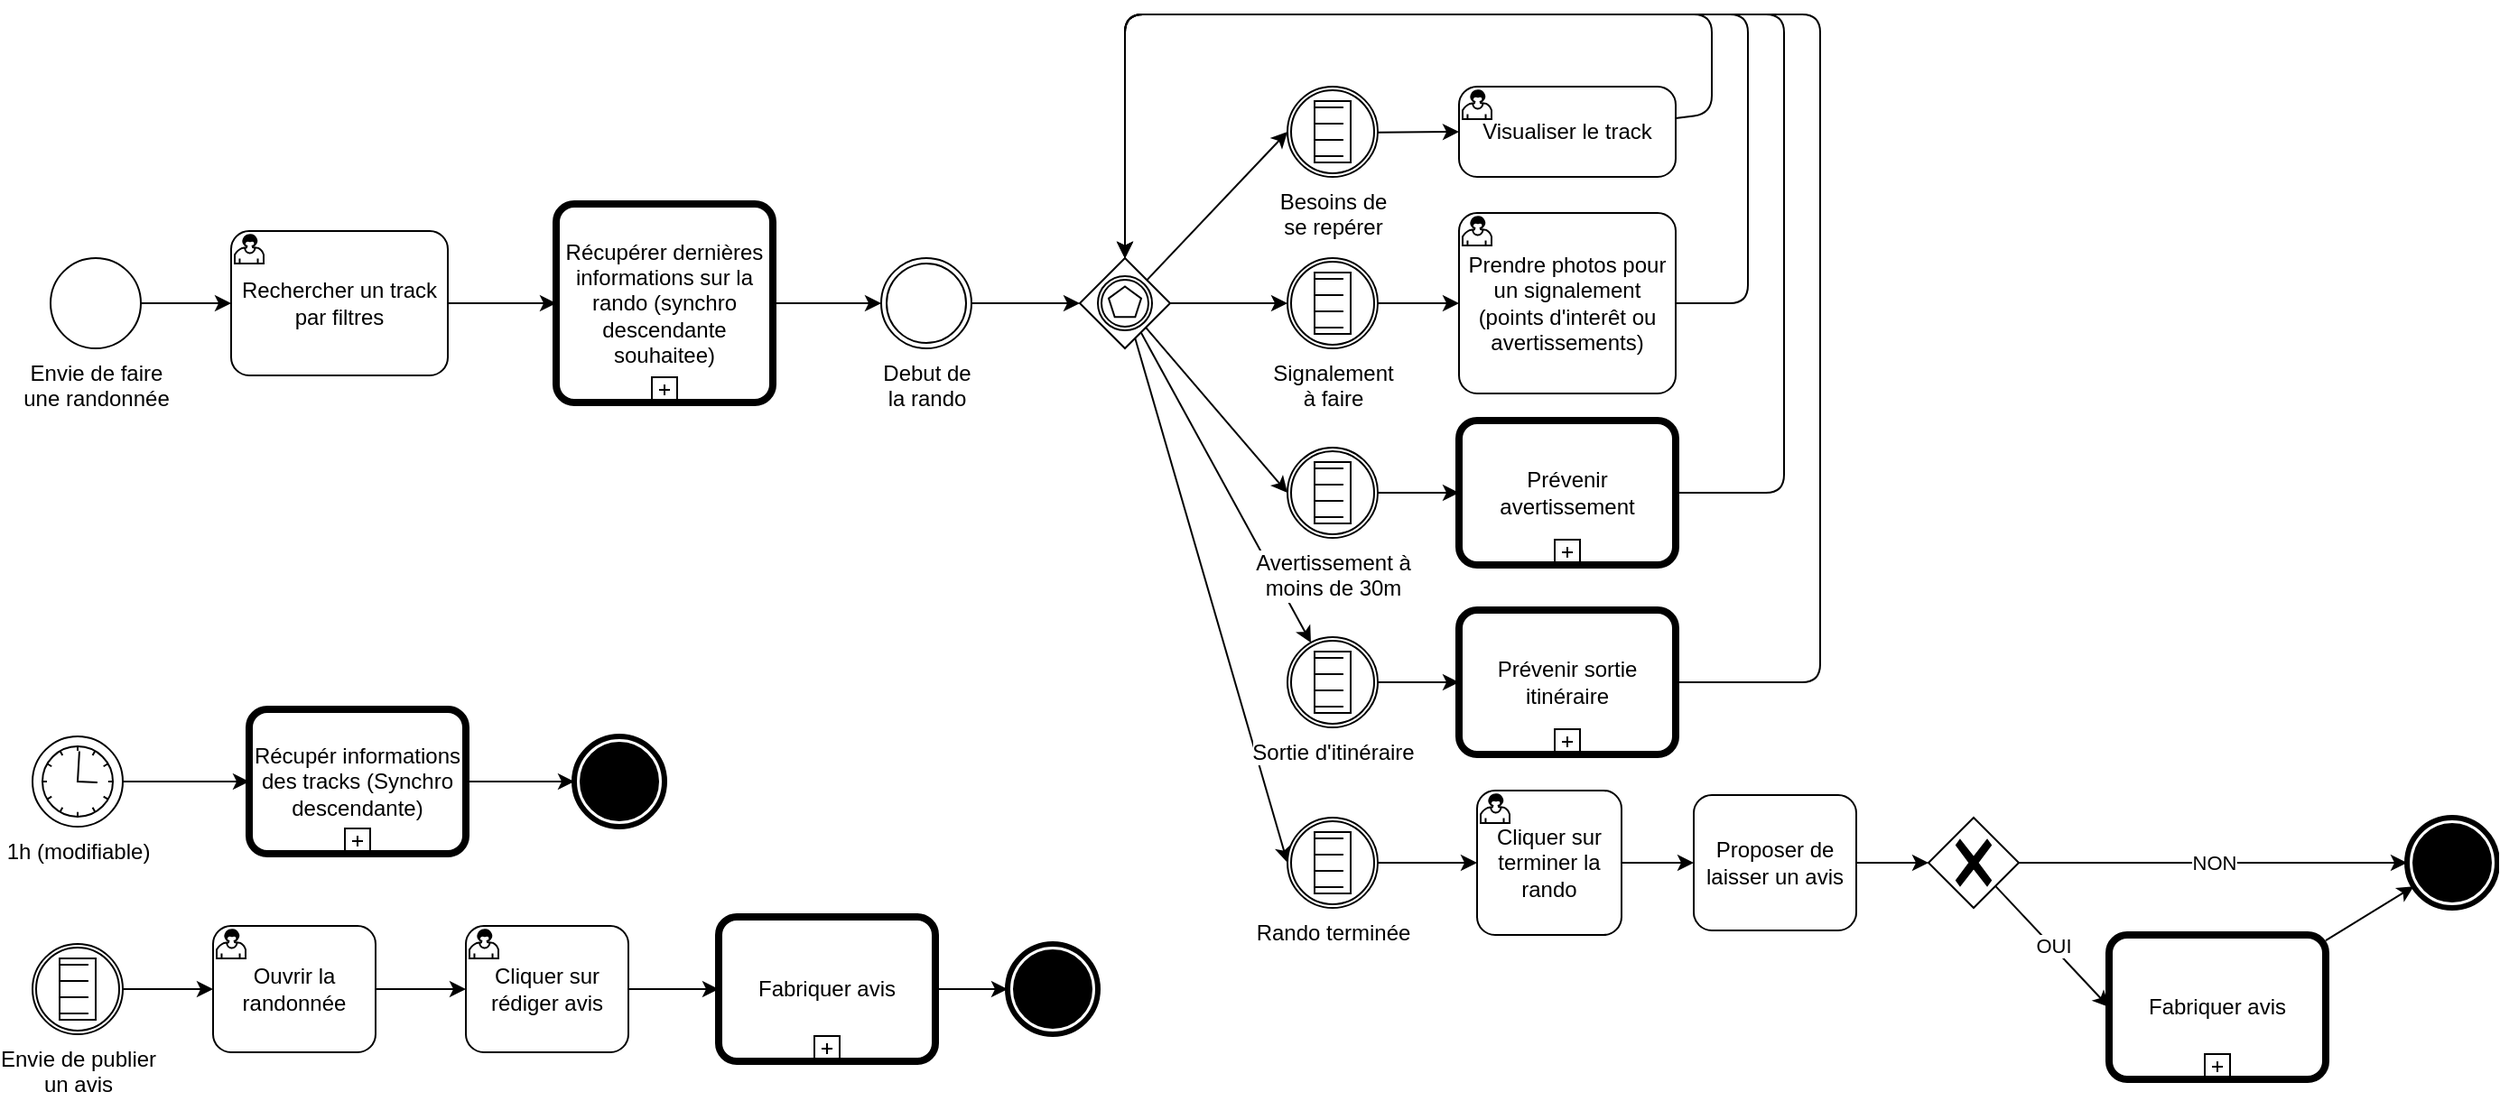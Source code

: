 <mxfile>
    <diagram id="I5UC-tbMTaxYKo_7IEy1" name="Page-1">
        <mxGraphModel dx="1810" dy="509" grid="1" gridSize="10" guides="1" tooltips="1" connect="1" arrows="1" fold="1" page="1" pageScale="1" pageWidth="850" pageHeight="1100" math="0" shadow="0">
            <root>
                <mxCell id="0"/>
                <mxCell id="1" parent="0"/>
                <mxCell id="7" style="edgeStyle=none;html=1;" parent="1" source="2" target="3" edge="1">
                    <mxGeometry relative="1" as="geometry"/>
                </mxCell>
                <mxCell id="2" value="Envie de faire&lt;br&gt;une randonnée" style="points=[[0.145,0.145,0],[0.5,0,0],[0.855,0.145,0],[1,0.5,0],[0.855,0.855,0],[0.5,1,0],[0.145,0.855,0],[0,0.5,0]];shape=mxgraph.bpmn.event;html=1;verticalLabelPosition=bottom;labelBackgroundColor=#ffffff;verticalAlign=top;align=center;perimeter=ellipsePerimeter;outlineConnect=0;aspect=fixed;outline=standard;symbol=general;" parent="1" vertex="1">
                    <mxGeometry x="-820" y="145" width="50" height="50" as="geometry"/>
                </mxCell>
                <mxCell id="50" style="edgeStyle=none;html=1;" parent="1" source="3" target="18" edge="1">
                    <mxGeometry relative="1" as="geometry"/>
                </mxCell>
                <mxCell id="3" value="Rechercher un track par filtres" style="points=[[0.25,0,0],[0.5,0,0],[0.75,0,0],[1,0.25,0],[1,0.5,0],[1,0.75,0],[0.75,1,0],[0.5,1,0],[0.25,1,0],[0,0.75,0],[0,0.5,0],[0,0.25,0]];shape=mxgraph.bpmn.task;whiteSpace=wrap;rectStyle=rounded;size=10;html=1;taskMarker=user;" parent="1" vertex="1">
                    <mxGeometry x="-720" y="130" width="120" height="80" as="geometry"/>
                </mxCell>
                <mxCell id="90" style="edgeStyle=none;html=1;" parent="1" source="11" target="79" edge="1">
                    <mxGeometry relative="1" as="geometry"/>
                </mxCell>
                <mxCell id="11" value="Debut de &lt;br&gt;la rando" style="points=[[0.145,0.145,0],[0.5,0,0],[0.855,0.145,0],[1,0.5,0],[0.855,0.855,0],[0.5,1,0],[0.145,0.855,0],[0,0.5,0]];shape=mxgraph.bpmn.event;html=1;verticalLabelPosition=bottom;labelBackgroundColor=#ffffff;verticalAlign=top;align=center;perimeter=ellipsePerimeter;outlineConnect=0;aspect=fixed;outline=throwing;symbol=general;" parent="1" vertex="1">
                    <mxGeometry x="-360" y="145" width="50" height="50" as="geometry"/>
                </mxCell>
                <mxCell id="51" style="edgeStyle=none;html=1;" parent="1" source="18" target="11" edge="1">
                    <mxGeometry relative="1" as="geometry"/>
                </mxCell>
                <mxCell id="18" value="Récupérer dernières informations sur la rando (synchro descendante souhaitee)" style="points=[[0.25,0,0],[0.5,0,0],[0.75,0,0],[1,0.25,0],[1,0.5,0],[1,0.75,0],[0.75,1,0],[0.5,1,0],[0.25,1,0],[0,0.75,0],[0,0.5,0],[0,0.25,0]];shape=mxgraph.bpmn.task;whiteSpace=wrap;rectStyle=rounded;size=10;html=1;bpmnShapeType=call;isLoopSub=1;" parent="1" vertex="1">
                    <mxGeometry x="-540" y="115" width="120" height="110" as="geometry"/>
                </mxCell>
                <mxCell id="86" style="edgeStyle=none;html=1;" parent="1" source="41" target="79" edge="1">
                    <mxGeometry relative="1" as="geometry">
                        <mxPoint x="-280" y="150" as="targetPoint"/>
                        <Array as="points">
                            <mxPoint x="100" y="65"/>
                            <mxPoint x="100" y="10"/>
                            <mxPoint x="-225" y="10"/>
                        </Array>
                    </mxGeometry>
                </mxCell>
                <mxCell id="41" value="Visualiser le track" style="points=[[0.25,0,0],[0.5,0,0],[0.75,0,0],[1,0.25,0],[1,0.5,0],[1,0.75,0],[0.75,1,0],[0.5,1,0],[0.25,1,0],[0,0.75,0],[0,0.5,0],[0,0.25,0]];shape=mxgraph.bpmn.task;whiteSpace=wrap;rectStyle=rounded;size=10;html=1;taskMarker=user;" parent="1" vertex="1">
                    <mxGeometry x="-40" y="50" width="120" height="50" as="geometry"/>
                </mxCell>
                <mxCell id="46" style="edgeStyle=none;html=1;" parent="1" source="116" target="118" edge="1">
                    <mxGeometry relative="1" as="geometry">
                        <mxPoint x="-70" y="480" as="sourcePoint"/>
                    </mxGeometry>
                </mxCell>
                <mxCell id="48" style="edgeStyle=none;html=1;" parent="1" source="45" target="47" edge="1">
                    <mxGeometry relative="1" as="geometry"/>
                </mxCell>
                <mxCell id="45" value="Fabriquer avis" style="points=[[0.25,0,0],[0.5,0,0],[0.75,0,0],[1,0.25,0],[1,0.5,0],[1,0.75,0],[0.75,1,0],[0.5,1,0],[0.25,1,0],[0,0.75,0],[0,0.5,0],[0,0.25,0]];shape=mxgraph.bpmn.task;whiteSpace=wrap;rectStyle=rounded;size=10;html=1;bpmnShapeType=call;isLoopSub=1;" parent="1" vertex="1">
                    <mxGeometry x="320" y="520" width="120" height="80" as="geometry"/>
                </mxCell>
                <mxCell id="47" value="" style="points=[[0.145,0.145,0],[0.5,0,0],[0.855,0.145,0],[1,0.5,0],[0.855,0.855,0],[0.5,1,0],[0.145,0.855,0],[0,0.5,0]];shape=mxgraph.bpmn.event;html=1;verticalLabelPosition=bottom;labelBackgroundColor=#ffffff;verticalAlign=top;align=center;perimeter=ellipsePerimeter;outlineConnect=0;aspect=fixed;outline=end;symbol=terminate;" parent="1" vertex="1">
                    <mxGeometry x="485" y="455" width="50" height="50" as="geometry"/>
                </mxCell>
                <mxCell id="92" style="edgeStyle=none;html=1;" parent="1" source="55" target="79" edge="1">
                    <mxGeometry relative="1" as="geometry">
                        <mxPoint x="240" y="50" as="targetPoint"/>
                        <Array as="points">
                            <mxPoint x="120" y="170"/>
                            <mxPoint x="120" y="10"/>
                            <mxPoint x="-225" y="10"/>
                        </Array>
                    </mxGeometry>
                </mxCell>
                <mxCell id="55" value="Prendre photos pour un signalement (points d'interêt ou avertissements)" style="points=[[0.25,0,0],[0.5,0,0],[0.75,0,0],[1,0.25,0],[1,0.5,0],[1,0.75,0],[0.75,1,0],[0.5,1,0],[0.25,1,0],[0,0.75,0],[0,0.5,0],[0,0.25,0]];shape=mxgraph.bpmn.task;whiteSpace=wrap;rectStyle=rounded;size=10;html=1;taskMarker=user;" parent="1" vertex="1">
                    <mxGeometry x="-40" y="120" width="120" height="100" as="geometry"/>
                </mxCell>
                <mxCell id="89" style="edgeStyle=none;html=1;" parent="1" source="56" target="79" edge="1">
                    <mxGeometry relative="1" as="geometry">
                        <mxPoint x="-280" y="150" as="targetPoint"/>
                        <Array as="points">
                            <mxPoint x="140" y="275"/>
                            <mxPoint x="140" y="10"/>
                            <mxPoint x="-225" y="10"/>
                        </Array>
                    </mxGeometry>
                </mxCell>
                <mxCell id="56" value="Prévenir avertissement" style="points=[[0.25,0,0],[0.5,0,0],[0.75,0,0],[1,0.25,0],[1,0.5,0],[1,0.75,0],[0.75,1,0],[0.5,1,0],[0.25,1,0],[0,0.75,0],[0,0.5,0],[0,0.25,0]];shape=mxgraph.bpmn.task;whiteSpace=wrap;rectStyle=rounded;size=10;html=1;bpmnShapeType=call;isLoopSub=1;" parent="1" vertex="1">
                    <mxGeometry x="-40" y="235" width="120" height="80" as="geometry"/>
                </mxCell>
                <mxCell id="73" style="edgeStyle=none;html=1;" parent="1" source="71" target="72" edge="1">
                    <mxGeometry relative="1" as="geometry"/>
                </mxCell>
                <mxCell id="71" value="1h (modifiable)" style="points=[[0.145,0.145,0],[0.5,0,0],[0.855,0.145,0],[1,0.5,0],[0.855,0.855,0],[0.5,1,0],[0.145,0.855,0],[0,0.5,0]];shape=mxgraph.bpmn.event;html=1;verticalLabelPosition=bottom;labelBackgroundColor=#ffffff;verticalAlign=top;align=center;perimeter=ellipsePerimeter;outlineConnect=0;aspect=fixed;outline=standard;symbol=timer;" parent="1" vertex="1">
                    <mxGeometry x="-830" y="410" width="50" height="50" as="geometry"/>
                </mxCell>
                <mxCell id="75" style="edgeStyle=none;html=1;" parent="1" source="72" target="74" edge="1">
                    <mxGeometry relative="1" as="geometry"/>
                </mxCell>
                <mxCell id="72" value="Récupér informations des tracks (Synchro descendante)" style="points=[[0.25,0,0],[0.5,0,0],[0.75,0,0],[1,0.25,0],[1,0.5,0],[1,0.75,0],[0.75,1,0],[0.5,1,0],[0.25,1,0],[0,0.75,0],[0,0.5,0],[0,0.25,0]];shape=mxgraph.bpmn.task;whiteSpace=wrap;rectStyle=rounded;size=10;html=1;bpmnShapeType=call;isLoopSub=1;" parent="1" vertex="1">
                    <mxGeometry x="-710" y="395" width="120" height="80" as="geometry"/>
                </mxCell>
                <mxCell id="74" value="" style="points=[[0.145,0.145,0],[0.5,0,0],[0.855,0.145,0],[1,0.5,0],[0.855,0.855,0],[0.5,1,0],[0.145,0.855,0],[0,0.5,0]];shape=mxgraph.bpmn.event;html=1;verticalLabelPosition=bottom;labelBackgroundColor=#ffffff;verticalAlign=top;align=center;perimeter=ellipsePerimeter;outlineConnect=0;aspect=fixed;outline=end;symbol=terminate;" parent="1" vertex="1">
                    <mxGeometry x="-530" y="410" width="50" height="50" as="geometry"/>
                </mxCell>
                <mxCell id="84" style="edgeStyle=none;html=1;entryX=0;entryY=0.5;entryDx=0;entryDy=0;entryPerimeter=0;" parent="1" source="79" target="116" edge="1">
                    <mxGeometry relative="1" as="geometry">
                        <mxPoint x="-135" y="480" as="targetPoint"/>
                    </mxGeometry>
                </mxCell>
                <mxCell id="108" style="edgeStyle=none;html=1;entryX=0;entryY=0.5;entryDx=0;entryDy=0;entryPerimeter=0;" parent="1" source="79" target="104" edge="1">
                    <mxGeometry relative="1" as="geometry"/>
                </mxCell>
                <mxCell id="109" style="edgeStyle=none;html=1;entryX=0;entryY=0.5;entryDx=0;entryDy=0;entryPerimeter=0;" parent="1" source="79" target="103" edge="1">
                    <mxGeometry relative="1" as="geometry"/>
                </mxCell>
                <mxCell id="110" style="edgeStyle=none;html=1;entryX=0;entryY=0.5;entryDx=0;entryDy=0;entryPerimeter=0;" parent="1" source="79" target="100" edge="1">
                    <mxGeometry relative="1" as="geometry"/>
                </mxCell>
                <mxCell id="115" style="edgeStyle=none;html=1;" parent="1" source="79" target="113" edge="1">
                    <mxGeometry relative="1" as="geometry"/>
                </mxCell>
                <mxCell id="79" value="" style="points=[[0.25,0.25,0],[0.5,0,0],[0.75,0.25,0],[1,0.5,0],[0.75,0.75,0],[0.5,1,0],[0.25,0.75,0],[0,0.5,0]];shape=mxgraph.bpmn.gateway2;html=1;verticalLabelPosition=bottom;labelBackgroundColor=#ffffff;verticalAlign=top;align=center;perimeter=rhombusPerimeter;outlineConnect=0;outline=catching;symbol=multiple;" parent="1" vertex="1">
                    <mxGeometry x="-250" y="145" width="50" height="50" as="geometry"/>
                </mxCell>
                <mxCell id="117" style="edgeStyle=none;html=1;" parent="1" source="95" target="79" edge="1">
                    <mxGeometry relative="1" as="geometry">
                        <Array as="points">
                            <mxPoint x="160" y="380"/>
                            <mxPoint x="160" y="10"/>
                            <mxPoint x="-225" y="10"/>
                        </Array>
                    </mxGeometry>
                </mxCell>
                <mxCell id="95" value="Prévenir sortie itinéraire" style="points=[[0.25,0,0],[0.5,0,0],[0.75,0,0],[1,0.25,0],[1,0.5,0],[1,0.75,0],[0.75,1,0],[0.5,1,0],[0.25,1,0],[0,0.75,0],[0,0.5,0],[0,0.25,0]];shape=mxgraph.bpmn.task;whiteSpace=wrap;rectStyle=rounded;size=10;html=1;bpmnShapeType=call;isLoopSub=1;" parent="1" vertex="1">
                    <mxGeometry x="-40" y="340" width="120" height="80" as="geometry"/>
                </mxCell>
                <mxCell id="107" style="edgeStyle=none;html=1;" parent="1" source="100" target="56" edge="1">
                    <mxGeometry relative="1" as="geometry"/>
                </mxCell>
                <mxCell id="100" value="Avertissement à&lt;br style=&quot;border-color: var(--border-color);&quot;&gt;moins de 30m" style="points=[[0.145,0.145,0],[0.5,0,0],[0.855,0.145,0],[1,0.5,0],[0.855,0.855,0],[0.5,1,0],[0.145,0.855,0],[0,0.5,0]];shape=mxgraph.bpmn.event;html=1;verticalLabelPosition=bottom;labelBackgroundColor=#ffffff;verticalAlign=top;align=center;perimeter=ellipsePerimeter;outlineConnect=0;aspect=fixed;outline=catching;symbol=conditional;" parent="1" vertex="1">
                    <mxGeometry x="-135" y="250" width="50" height="50" as="geometry"/>
                </mxCell>
                <mxCell id="106" style="edgeStyle=none;html=1;" parent="1" source="103" target="55" edge="1">
                    <mxGeometry relative="1" as="geometry"/>
                </mxCell>
                <mxCell id="103" value="Signalement&lt;br style=&quot;border-color: var(--border-color);&quot;&gt;à faire" style="points=[[0.145,0.145,0],[0.5,0,0],[0.855,0.145,0],[1,0.5,0],[0.855,0.855,0],[0.5,1,0],[0.145,0.855,0],[0,0.5,0]];shape=mxgraph.bpmn.event;html=1;verticalLabelPosition=bottom;labelBackgroundColor=#ffffff;verticalAlign=top;align=center;perimeter=ellipsePerimeter;outlineConnect=0;aspect=fixed;outline=catching;symbol=conditional;" parent="1" vertex="1">
                    <mxGeometry x="-135" y="145" width="50" height="50" as="geometry"/>
                </mxCell>
                <mxCell id="105" style="edgeStyle=none;html=1;" parent="1" source="104" target="41" edge="1">
                    <mxGeometry relative="1" as="geometry"/>
                </mxCell>
                <mxCell id="104" value="Besoins de&lt;br style=&quot;border-color: var(--border-color);&quot;&gt;se repérer" style="points=[[0.145,0.145,0],[0.5,0,0],[0.855,0.145,0],[1,0.5,0],[0.855,0.855,0],[0.5,1,0],[0.145,0.855,0],[0,0.5,0]];shape=mxgraph.bpmn.event;html=1;verticalLabelPosition=bottom;labelBackgroundColor=#ffffff;verticalAlign=top;align=center;perimeter=ellipsePerimeter;outlineConnect=0;aspect=fixed;outline=catching;symbol=conditional;" parent="1" vertex="1">
                    <mxGeometry x="-135" y="50" width="50" height="50" as="geometry"/>
                </mxCell>
                <mxCell id="114" style="edgeStyle=none;html=1;" parent="1" source="113" target="95" edge="1">
                    <mxGeometry relative="1" as="geometry"/>
                </mxCell>
                <mxCell id="113" value="Sortie d'itinéraire" style="points=[[0.145,0.145,0],[0.5,0,0],[0.855,0.145,0],[1,0.5,0],[0.855,0.855,0],[0.5,1,0],[0.145,0.855,0],[0,0.5,0]];shape=mxgraph.bpmn.event;html=1;verticalLabelPosition=bottom;labelBackgroundColor=#ffffff;verticalAlign=top;align=center;perimeter=ellipsePerimeter;outlineConnect=0;aspect=fixed;outline=catching;symbol=conditional;" parent="1" vertex="1">
                    <mxGeometry x="-135" y="355" width="50" height="50" as="geometry"/>
                </mxCell>
                <mxCell id="116" value="Rando terminée" style="points=[[0.145,0.145,0],[0.5,0,0],[0.855,0.145,0],[1,0.5,0],[0.855,0.855,0],[0.5,1,0],[0.145,0.855,0],[0,0.5,0]];shape=mxgraph.bpmn.event;html=1;verticalLabelPosition=bottom;labelBackgroundColor=#ffffff;verticalAlign=top;align=center;perimeter=ellipsePerimeter;outlineConnect=0;aspect=fixed;outline=catching;symbol=conditional;" parent="1" vertex="1">
                    <mxGeometry x="-135" y="455" width="50" height="50" as="geometry"/>
                </mxCell>
                <mxCell id="118" value="Cliquer sur terminer la rando" style="points=[[0.25,0,0],[0.5,0,0],[0.75,0,0],[1,0.25,0],[1,0.5,0],[1,0.75,0],[0.75,1,0],[0.5,1,0],[0.25,1,0],[0,0.75,0],[0,0.5,0],[0,0.25,0]];shape=mxgraph.bpmn.task;whiteSpace=wrap;rectStyle=rounded;size=10;html=1;taskMarker=user;" vertex="1" parent="1">
                    <mxGeometry x="-30" y="440" width="80" height="80" as="geometry"/>
                </mxCell>
                <mxCell id="121" style="edgeStyle=none;html=1;" edge="1" parent="1" source="119" target="123">
                    <mxGeometry relative="1" as="geometry"/>
                </mxCell>
                <mxCell id="119" value="Proposer de laisser un avis" style="points=[[0.25,0,0],[0.5,0,0],[0.75,0,0],[1,0.25,0],[1,0.5,0],[1,0.75,0],[0.75,1,0],[0.5,1,0],[0.25,1,0],[0,0.75,0],[0,0.5,0],[0,0.25,0]];shape=mxgraph.bpmn.task;whiteSpace=wrap;rectStyle=rounded;size=10;html=1;taskMarker=abstract;" vertex="1" parent="1">
                    <mxGeometry x="90" y="442.5" width="90" height="75" as="geometry"/>
                </mxCell>
                <mxCell id="120" style="edgeStyle=none;html=1;" edge="1" parent="1" source="118" target="119">
                    <mxGeometry relative="1" as="geometry">
                        <mxPoint x="50" y="482.5" as="sourcePoint"/>
                    </mxGeometry>
                </mxCell>
                <mxCell id="122" value="NON" style="edgeStyle=none;html=1;" edge="1" parent="1" source="123" target="47">
                    <mxGeometry relative="1" as="geometry">
                        <mxPoint x="182.397" y="682.369" as="targetPoint"/>
                    </mxGeometry>
                </mxCell>
                <mxCell id="125" value="OUI" style="edgeStyle=none;html=1;entryX=0;entryY=0.5;entryDx=0;entryDy=0;entryPerimeter=0;" edge="1" parent="1" source="123" target="45">
                    <mxGeometry relative="1" as="geometry">
                        <Array as="points"/>
                    </mxGeometry>
                </mxCell>
                <mxCell id="123" value="" style="points=[[0.25,0.25,0],[0.5,0,0],[0.75,0.25,0],[1,0.5,0],[0.75,0.75,0],[0.5,1,0],[0.25,0.75,0],[0,0.5,0]];shape=mxgraph.bpmn.gateway2;html=1;verticalLabelPosition=bottom;labelBackgroundColor=#ffffff;verticalAlign=top;align=center;perimeter=rhombusPerimeter;outlineConnect=0;outline=none;symbol=none;gwType=exclusive;" vertex="1" parent="1">
                    <mxGeometry x="220" y="455" width="50" height="50" as="geometry"/>
                </mxCell>
                <mxCell id="135" style="edgeStyle=none;html=1;" edge="1" parent="1" source="129" target="134">
                    <mxGeometry relative="1" as="geometry"/>
                </mxCell>
                <mxCell id="129" value="Cliquer sur rédiger avis" style="points=[[0.25,0,0],[0.5,0,0],[0.75,0,0],[1,0.25,0],[1,0.5,0],[1,0.75,0],[0.75,1,0],[0.5,1,0],[0.25,1,0],[0,0.75,0],[0,0.5,0],[0,0.25,0]];shape=mxgraph.bpmn.task;whiteSpace=wrap;rectStyle=rounded;size=10;html=1;taskMarker=user;" vertex="1" parent="1">
                    <mxGeometry x="-590" y="515" width="90" height="70" as="geometry"/>
                </mxCell>
                <mxCell id="133" style="edgeStyle=none;html=1;" edge="1" parent="1" source="130" target="129">
                    <mxGeometry relative="1" as="geometry"/>
                </mxCell>
                <mxCell id="130" value="Ouvrir la randonnée" style="points=[[0.25,0,0],[0.5,0,0],[0.75,0,0],[1,0.25,0],[1,0.5,0],[1,0.75,0],[0.75,1,0],[0.5,1,0],[0.25,1,0],[0,0.75,0],[0,0.5,0],[0,0.25,0]];shape=mxgraph.bpmn.task;whiteSpace=wrap;rectStyle=rounded;size=10;html=1;taskMarker=user;" vertex="1" parent="1">
                    <mxGeometry x="-730" y="515" width="90" height="70" as="geometry"/>
                </mxCell>
                <mxCell id="132" style="edgeStyle=none;html=1;" edge="1" parent="1" source="131" target="130">
                    <mxGeometry relative="1" as="geometry"/>
                </mxCell>
                <mxCell id="131" value="Envie de publier&lt;br style=&quot;border-color: var(--border-color);&quot;&gt;un avis" style="points=[[0.145,0.145,0],[0.5,0,0],[0.855,0.145,0],[1,0.5,0],[0.855,0.855,0],[0.5,1,0],[0.145,0.855,0],[0,0.5,0]];shape=mxgraph.bpmn.event;html=1;verticalLabelPosition=bottom;labelBackgroundColor=#ffffff;verticalAlign=top;align=center;perimeter=ellipsePerimeter;outlineConnect=0;aspect=fixed;outline=catching;symbol=conditional;" vertex="1" parent="1">
                    <mxGeometry x="-830" y="525" width="50" height="50" as="geometry"/>
                </mxCell>
                <mxCell id="137" style="edgeStyle=none;html=1;" edge="1" parent="1" source="134" target="136">
                    <mxGeometry relative="1" as="geometry"/>
                </mxCell>
                <mxCell id="134" value="Fabriquer avis" style="points=[[0.25,0,0],[0.5,0,0],[0.75,0,0],[1,0.25,0],[1,0.5,0],[1,0.75,0],[0.75,1,0],[0.5,1,0],[0.25,1,0],[0,0.75,0],[0,0.5,0],[0,0.25,0]];shape=mxgraph.bpmn.task;whiteSpace=wrap;rectStyle=rounded;size=10;html=1;bpmnShapeType=call;isLoopSub=1;" vertex="1" parent="1">
                    <mxGeometry x="-450" y="510" width="120" height="80" as="geometry"/>
                </mxCell>
                <mxCell id="136" value="" style="points=[[0.145,0.145,0],[0.5,0,0],[0.855,0.145,0],[1,0.5,0],[0.855,0.855,0],[0.5,1,0],[0.145,0.855,0],[0,0.5,0]];shape=mxgraph.bpmn.event;html=1;verticalLabelPosition=bottom;labelBackgroundColor=#ffffff;verticalAlign=top;align=center;perimeter=ellipsePerimeter;outlineConnect=0;aspect=fixed;outline=end;symbol=terminate;" vertex="1" parent="1">
                    <mxGeometry x="-290" y="525" width="50" height="50" as="geometry"/>
                </mxCell>
            </root>
        </mxGraphModel>
    </diagram>
</mxfile>